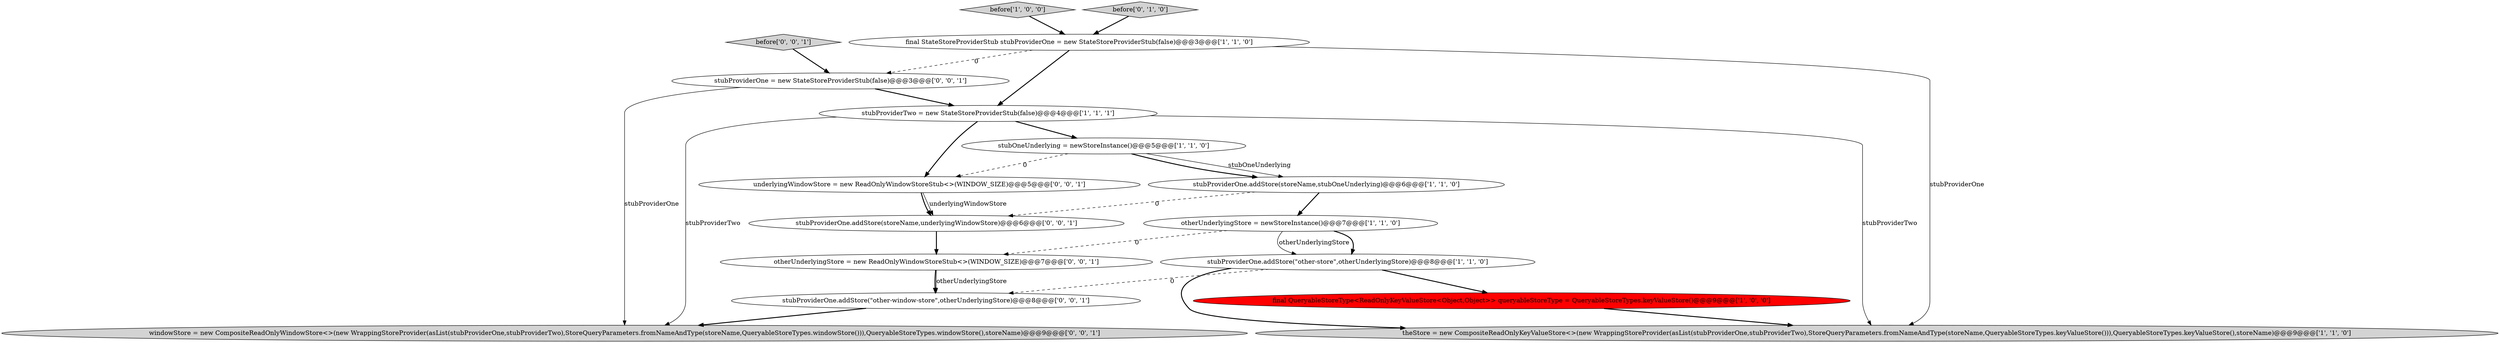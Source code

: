 digraph {
12 [style = filled, label = "windowStore = new CompositeReadOnlyWindowStore<>(new WrappingStoreProvider(asList(stubProviderOne,stubProviderTwo),StoreQueryParameters.fromNameAndType(storeName,QueryableStoreTypes.windowStore())),QueryableStoreTypes.windowStore(),storeName)@@@9@@@['0', '0', '1']", fillcolor = lightgray, shape = ellipse image = "AAA0AAABBB3BBB"];
14 [style = filled, label = "stubProviderOne.addStore(\"other-window-store\",otherUnderlyingStore)@@@8@@@['0', '0', '1']", fillcolor = white, shape = ellipse image = "AAA0AAABBB3BBB"];
5 [style = filled, label = "before['1', '0', '0']", fillcolor = lightgray, shape = diamond image = "AAA0AAABBB1BBB"];
8 [style = filled, label = "stubProviderTwo = new StateStoreProviderStub(false)@@@4@@@['1', '1', '1']", fillcolor = white, shape = ellipse image = "AAA0AAABBB1BBB"];
2 [style = filled, label = "final QueryableStoreType<ReadOnlyKeyValueStore<Object,Object>> queryableStoreType = QueryableStoreTypes.keyValueStore()@@@9@@@['1', '0', '0']", fillcolor = red, shape = ellipse image = "AAA1AAABBB1BBB"];
3 [style = filled, label = "stubOneUnderlying = newStoreInstance()@@@5@@@['1', '1', '0']", fillcolor = white, shape = ellipse image = "AAA0AAABBB1BBB"];
10 [style = filled, label = "otherUnderlyingStore = new ReadOnlyWindowStoreStub<>(WINDOW_SIZE)@@@7@@@['0', '0', '1']", fillcolor = white, shape = ellipse image = "AAA0AAABBB3BBB"];
11 [style = filled, label = "stubProviderOne = new StateStoreProviderStub(false)@@@3@@@['0', '0', '1']", fillcolor = white, shape = ellipse image = "AAA0AAABBB3BBB"];
13 [style = filled, label = "before['0', '0', '1']", fillcolor = lightgray, shape = diamond image = "AAA0AAABBB3BBB"];
6 [style = filled, label = "stubProviderOne.addStore(\"other-store\",otherUnderlyingStore)@@@8@@@['1', '1', '0']", fillcolor = white, shape = ellipse image = "AAA0AAABBB1BBB"];
4 [style = filled, label = "final StateStoreProviderStub stubProviderOne = new StateStoreProviderStub(false)@@@3@@@['1', '1', '0']", fillcolor = white, shape = ellipse image = "AAA0AAABBB1BBB"];
7 [style = filled, label = "theStore = new CompositeReadOnlyKeyValueStore<>(new WrappingStoreProvider(asList(stubProviderOne,stubProviderTwo),StoreQueryParameters.fromNameAndType(storeName,QueryableStoreTypes.keyValueStore())),QueryableStoreTypes.keyValueStore(),storeName)@@@9@@@['1', '1', '0']", fillcolor = lightgray, shape = ellipse image = "AAA0AAABBB1BBB"];
16 [style = filled, label = "stubProviderOne.addStore(storeName,underlyingWindowStore)@@@6@@@['0', '0', '1']", fillcolor = white, shape = ellipse image = "AAA0AAABBB3BBB"];
15 [style = filled, label = "underlyingWindowStore = new ReadOnlyWindowStoreStub<>(WINDOW_SIZE)@@@5@@@['0', '0', '1']", fillcolor = white, shape = ellipse image = "AAA0AAABBB3BBB"];
9 [style = filled, label = "before['0', '1', '0']", fillcolor = lightgray, shape = diamond image = "AAA0AAABBB2BBB"];
0 [style = filled, label = "stubProviderOne.addStore(storeName,stubOneUnderlying)@@@6@@@['1', '1', '0']", fillcolor = white, shape = ellipse image = "AAA0AAABBB1BBB"];
1 [style = filled, label = "otherUnderlyingStore = newStoreInstance()@@@7@@@['1', '1', '0']", fillcolor = white, shape = ellipse image = "AAA0AAABBB1BBB"];
8->15 [style = bold, label=""];
4->7 [style = solid, label="stubProviderOne"];
8->7 [style = solid, label="stubProviderTwo"];
10->14 [style = bold, label=""];
16->10 [style = bold, label=""];
8->12 [style = solid, label="stubProviderTwo"];
9->4 [style = bold, label=""];
8->3 [style = bold, label=""];
15->16 [style = solid, label="underlyingWindowStore"];
0->16 [style = dashed, label="0"];
10->14 [style = solid, label="otherUnderlyingStore"];
1->10 [style = dashed, label="0"];
6->14 [style = dashed, label="0"];
15->16 [style = bold, label=""];
13->11 [style = bold, label=""];
3->0 [style = bold, label=""];
6->2 [style = bold, label=""];
1->6 [style = bold, label=""];
0->1 [style = bold, label=""];
1->6 [style = solid, label="otherUnderlyingStore"];
11->12 [style = solid, label="stubProviderOne"];
14->12 [style = bold, label=""];
5->4 [style = bold, label=""];
3->15 [style = dashed, label="0"];
4->8 [style = bold, label=""];
11->8 [style = bold, label=""];
3->0 [style = solid, label="stubOneUnderlying"];
2->7 [style = bold, label=""];
4->11 [style = dashed, label="0"];
6->7 [style = bold, label=""];
}
